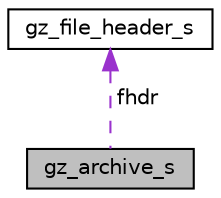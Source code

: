 digraph "gz_archive_s"
{
 // LATEX_PDF_SIZE
  edge [fontname="Helvetica",fontsize="10",labelfontname="Helvetica",labelfontsize="10"];
  node [fontname="Helvetica",fontsize="10",shape=record];
  Node1 [label="gz_archive_s",height=0.2,width=0.4,color="black", fillcolor="grey75", style="filled", fontcolor="black",tooltip=" "];
  Node2 -> Node1 [dir="back",color="darkorchid3",fontsize="10",style="dashed",label=" fhdr" ,fontname="Helvetica"];
  Node2 [label="gz_file_header_s",height=0.2,width=0.4,color="black", fillcolor="white", style="filled",URL="$structgz__file__header__s.html",tooltip=" "];
}
